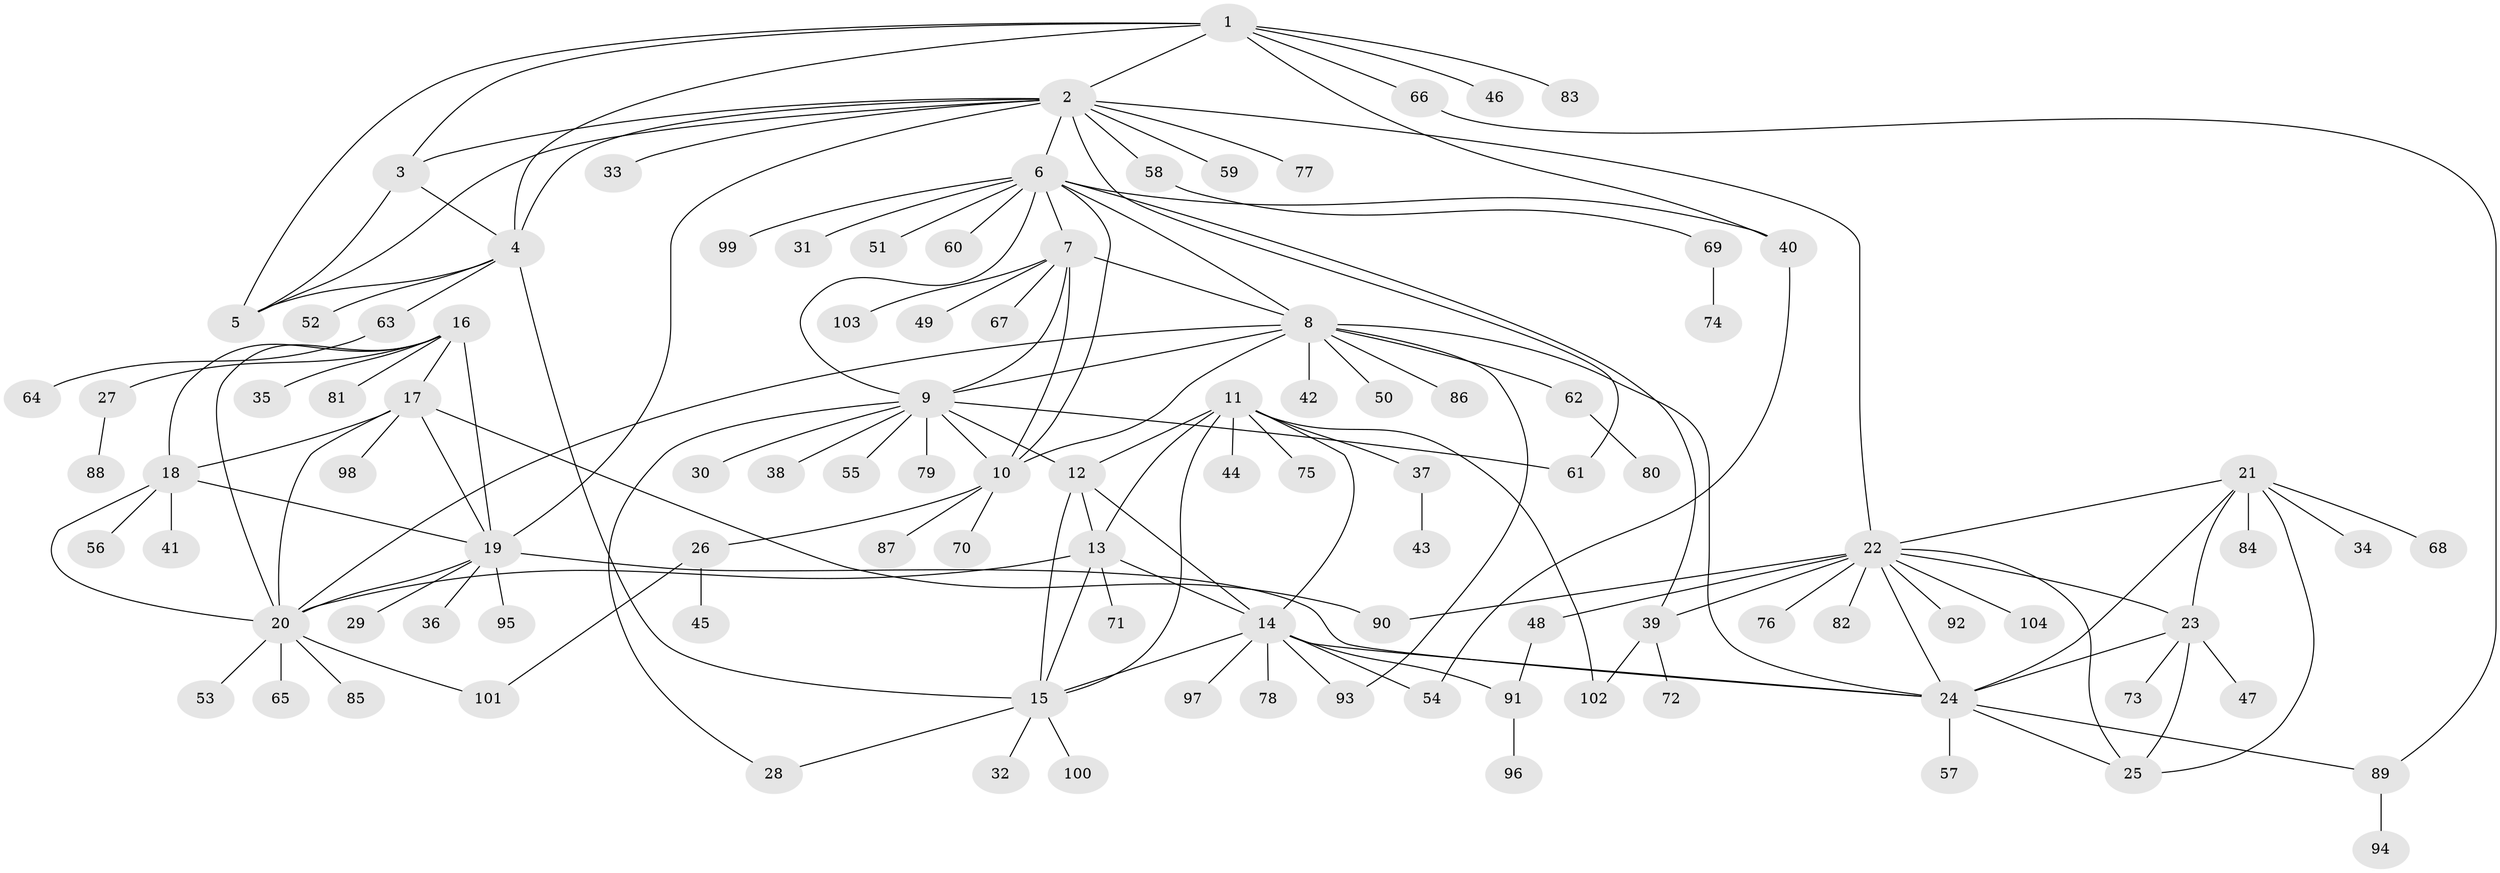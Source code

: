 // coarse degree distribution, {6: 0.0821917808219178, 10: 0.0410958904109589, 3: 0.0684931506849315, 5: 0.0958904109589041, 7: 0.0136986301369863, 9: 0.0273972602739726, 8: 0.0273972602739726, 11: 0.0136986301369863, 4: 0.0136986301369863, 2: 0.1780821917808219, 1: 0.4383561643835616}
// Generated by graph-tools (version 1.1) at 2025/52/03/04/25 22:52:35]
// undirected, 104 vertices, 150 edges
graph export_dot {
  node [color=gray90,style=filled];
  1;
  2;
  3;
  4;
  5;
  6;
  7;
  8;
  9;
  10;
  11;
  12;
  13;
  14;
  15;
  16;
  17;
  18;
  19;
  20;
  21;
  22;
  23;
  24;
  25;
  26;
  27;
  28;
  29;
  30;
  31;
  32;
  33;
  34;
  35;
  36;
  37;
  38;
  39;
  40;
  41;
  42;
  43;
  44;
  45;
  46;
  47;
  48;
  49;
  50;
  51;
  52;
  53;
  54;
  55;
  56;
  57;
  58;
  59;
  60;
  61;
  62;
  63;
  64;
  65;
  66;
  67;
  68;
  69;
  70;
  71;
  72;
  73;
  74;
  75;
  76;
  77;
  78;
  79;
  80;
  81;
  82;
  83;
  84;
  85;
  86;
  87;
  88;
  89;
  90;
  91;
  92;
  93;
  94;
  95;
  96;
  97;
  98;
  99;
  100;
  101;
  102;
  103;
  104;
  1 -- 2;
  1 -- 3;
  1 -- 4;
  1 -- 5;
  1 -- 40;
  1 -- 46;
  1 -- 66;
  1 -- 83;
  2 -- 3;
  2 -- 4;
  2 -- 5;
  2 -- 6;
  2 -- 19;
  2 -- 22;
  2 -- 33;
  2 -- 58;
  2 -- 59;
  2 -- 61;
  2 -- 77;
  3 -- 4;
  3 -- 5;
  4 -- 5;
  4 -- 15;
  4 -- 52;
  4 -- 63;
  6 -- 7;
  6 -- 8;
  6 -- 9;
  6 -- 10;
  6 -- 31;
  6 -- 39;
  6 -- 40;
  6 -- 51;
  6 -- 60;
  6 -- 99;
  7 -- 8;
  7 -- 9;
  7 -- 10;
  7 -- 49;
  7 -- 67;
  7 -- 103;
  8 -- 9;
  8 -- 10;
  8 -- 20;
  8 -- 24;
  8 -- 42;
  8 -- 50;
  8 -- 62;
  8 -- 86;
  8 -- 93;
  9 -- 10;
  9 -- 12;
  9 -- 28;
  9 -- 30;
  9 -- 38;
  9 -- 55;
  9 -- 61;
  9 -- 79;
  10 -- 26;
  10 -- 70;
  10 -- 87;
  11 -- 12;
  11 -- 13;
  11 -- 14;
  11 -- 15;
  11 -- 37;
  11 -- 44;
  11 -- 75;
  11 -- 102;
  12 -- 13;
  12 -- 14;
  12 -- 15;
  13 -- 14;
  13 -- 15;
  13 -- 20;
  13 -- 71;
  14 -- 15;
  14 -- 24;
  14 -- 54;
  14 -- 78;
  14 -- 91;
  14 -- 93;
  14 -- 97;
  15 -- 28;
  15 -- 32;
  15 -- 100;
  16 -- 17;
  16 -- 18;
  16 -- 19;
  16 -- 20;
  16 -- 27;
  16 -- 35;
  16 -- 81;
  17 -- 18;
  17 -- 19;
  17 -- 20;
  17 -- 90;
  17 -- 98;
  18 -- 19;
  18 -- 20;
  18 -- 41;
  18 -- 56;
  19 -- 20;
  19 -- 24;
  19 -- 29;
  19 -- 36;
  19 -- 95;
  20 -- 53;
  20 -- 65;
  20 -- 85;
  20 -- 101;
  21 -- 22;
  21 -- 23;
  21 -- 24;
  21 -- 25;
  21 -- 34;
  21 -- 68;
  21 -- 84;
  22 -- 23;
  22 -- 24;
  22 -- 25;
  22 -- 39;
  22 -- 48;
  22 -- 76;
  22 -- 82;
  22 -- 90;
  22 -- 92;
  22 -- 104;
  23 -- 24;
  23 -- 25;
  23 -- 47;
  23 -- 73;
  24 -- 25;
  24 -- 57;
  24 -- 89;
  26 -- 45;
  26 -- 101;
  27 -- 88;
  37 -- 43;
  39 -- 72;
  39 -- 102;
  40 -- 54;
  48 -- 91;
  58 -- 69;
  62 -- 80;
  63 -- 64;
  66 -- 89;
  69 -- 74;
  89 -- 94;
  91 -- 96;
}
